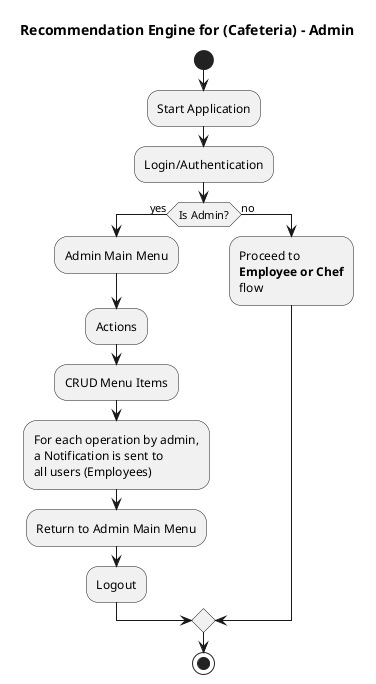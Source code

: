 @startuml
title : Recommendation Engine for (Cafeteria) - Admin

start
:Start Application;
:Login/Authentication;

if (Is Admin?) then (yes)
  :Admin Main Menu;
  :Actions;
  :CRUD Menu Items;
  :For each operation by admin,
  a Notification is sent to
  all users (Employees);
  :Return to Admin Main Menu;
  :Logout;
else (no)
  :Proceed to 
  **Employee or Chef**
  flow;
endif

stop
@enduml

